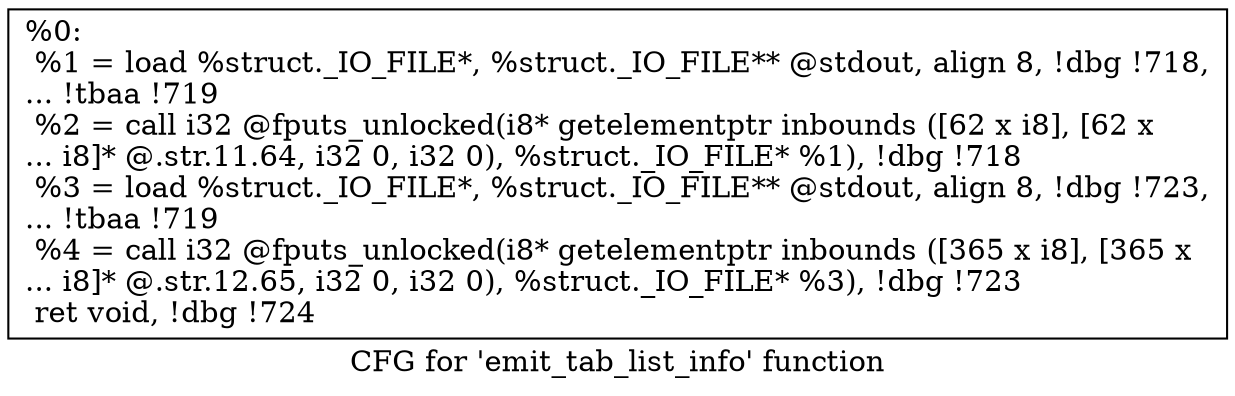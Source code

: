 digraph "CFG for 'emit_tab_list_info' function" {
	label="CFG for 'emit_tab_list_info' function";

	Node0x90e1e0 [shape=record,label="{%0:\l  %1 = load %struct._IO_FILE*, %struct._IO_FILE** @stdout, align 8, !dbg !718,\l... !tbaa !719\l  %2 = call i32 @fputs_unlocked(i8* getelementptr inbounds ([62 x i8], [62 x\l... i8]* @.str.11.64, i32 0, i32 0), %struct._IO_FILE* %1), !dbg !718\l  %3 = load %struct._IO_FILE*, %struct._IO_FILE** @stdout, align 8, !dbg !723,\l... !tbaa !719\l  %4 = call i32 @fputs_unlocked(i8* getelementptr inbounds ([365 x i8], [365 x\l... i8]* @.str.12.65, i32 0, i32 0), %struct._IO_FILE* %3), !dbg !723\l  ret void, !dbg !724\l}"];
}
